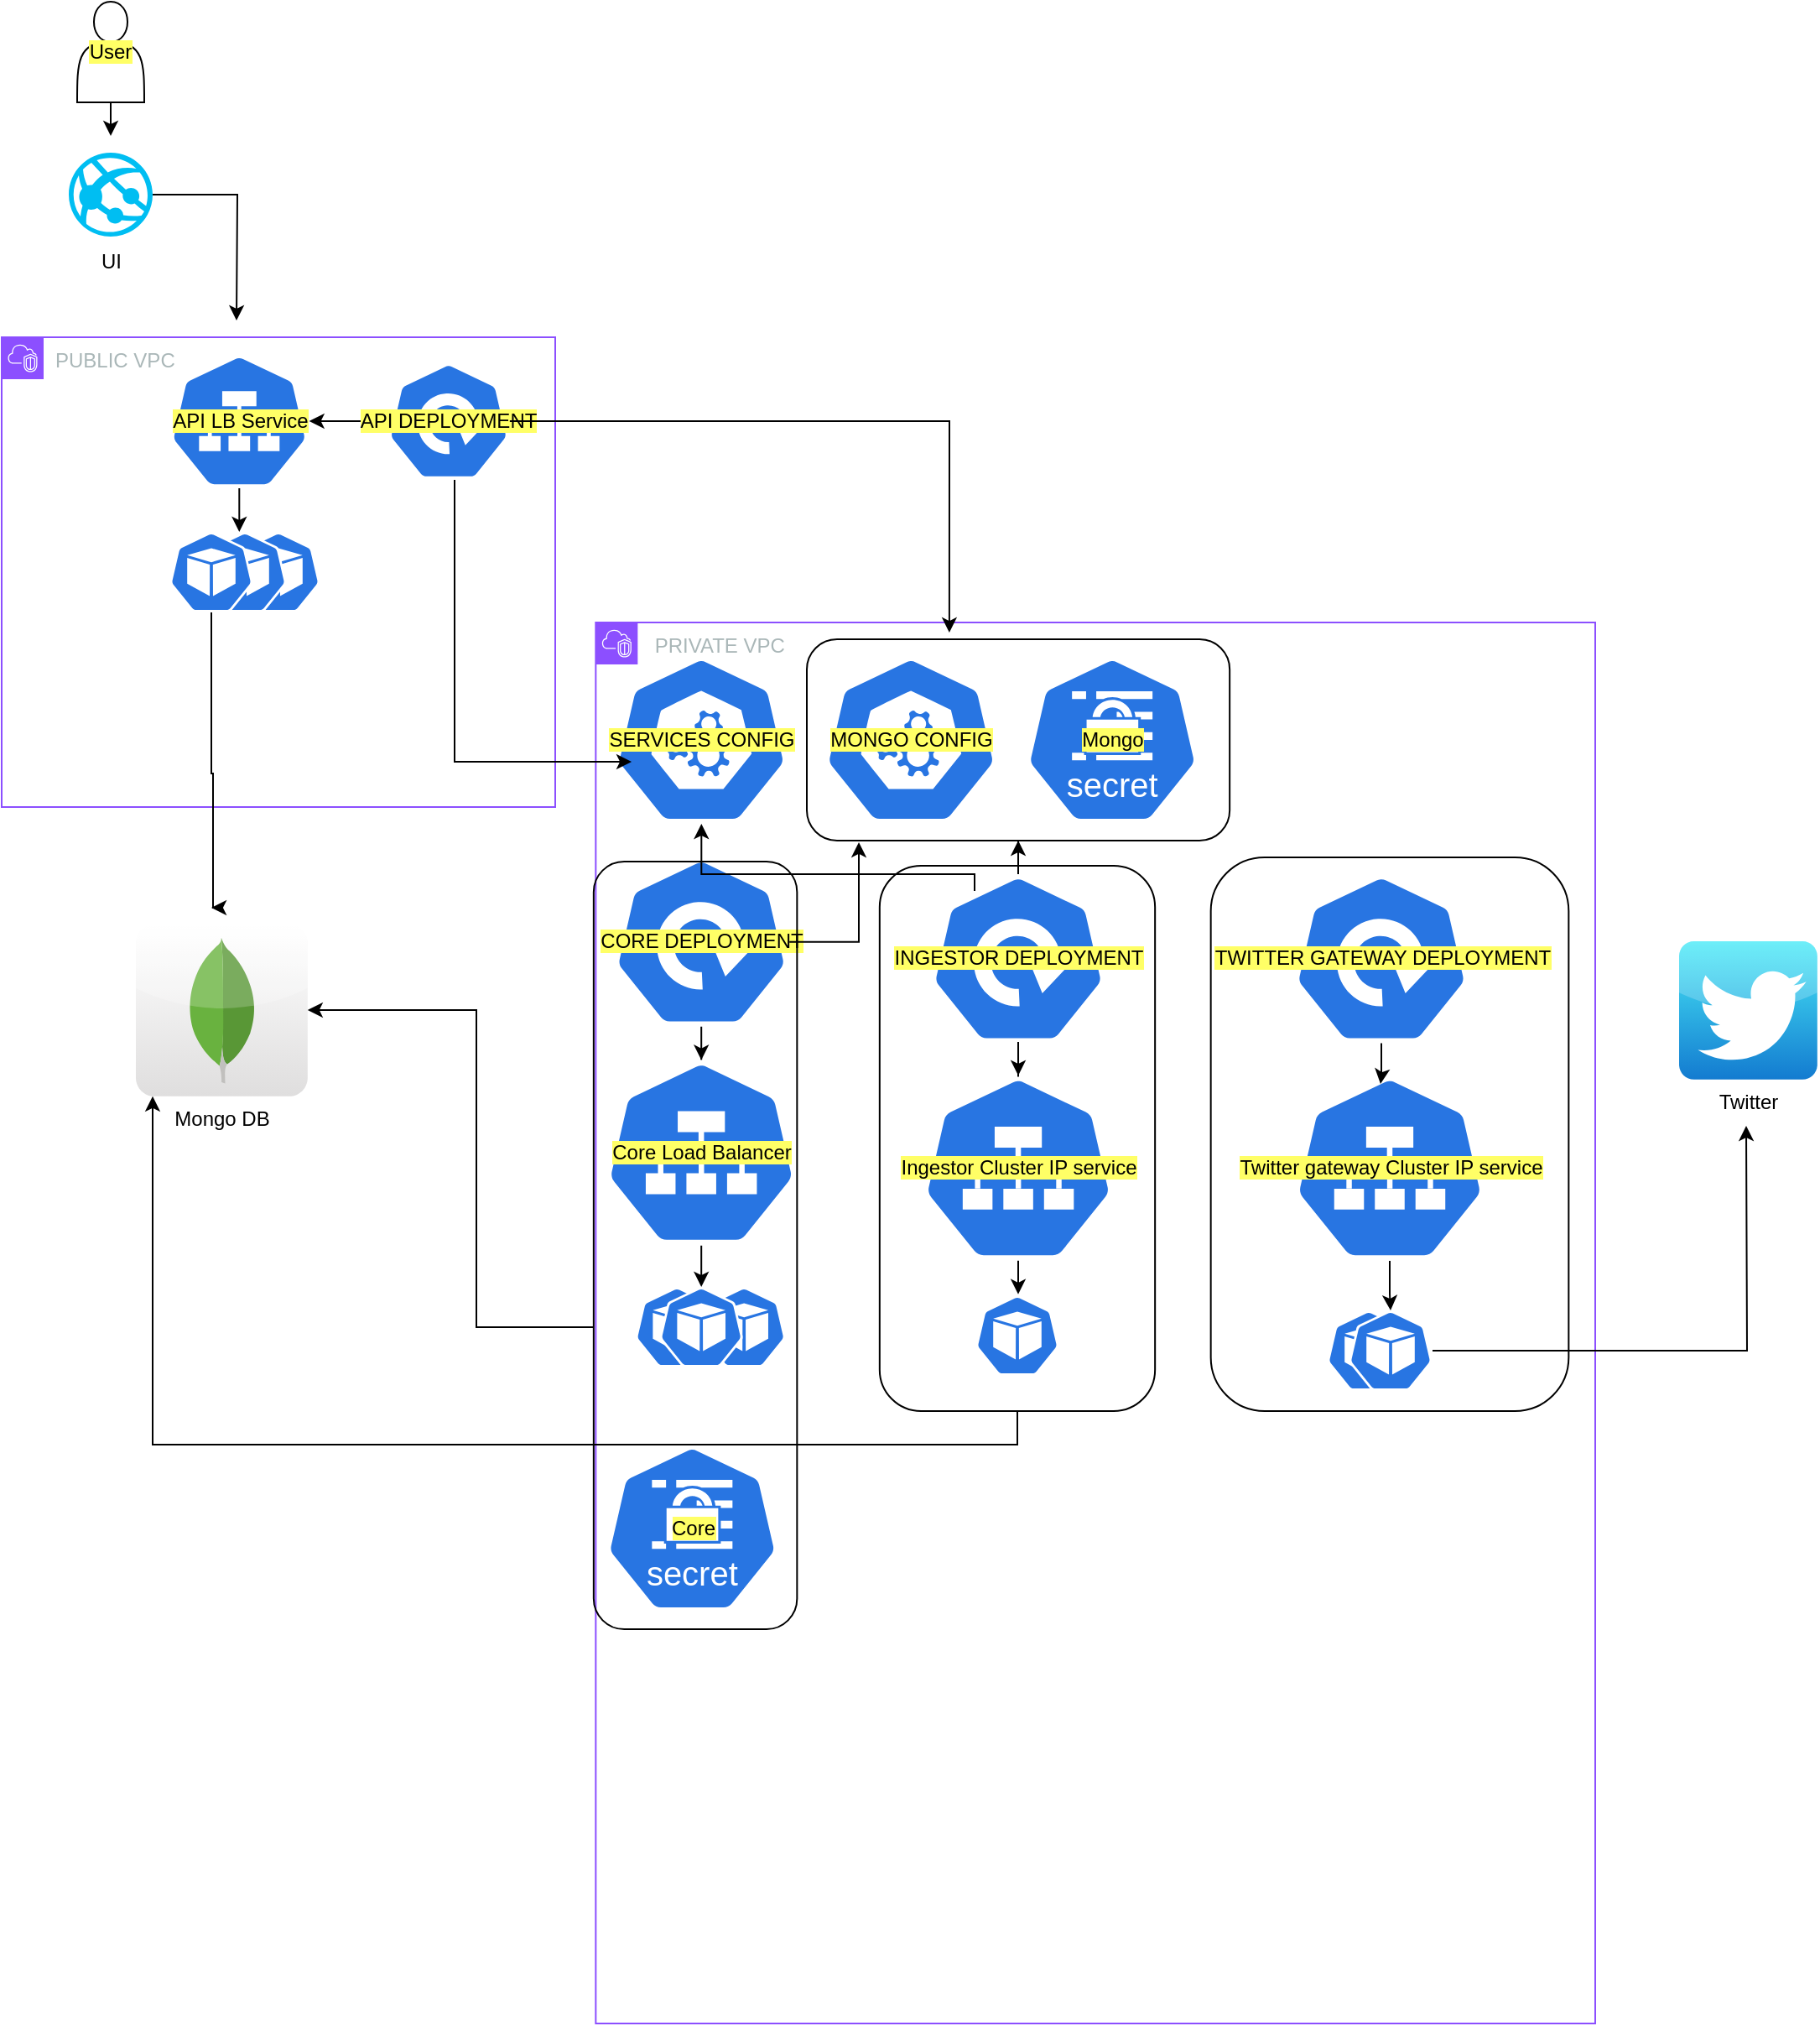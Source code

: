 <mxfile version="23.1.5" type="device">
  <diagram name="Page-1" id="wpjhp378p_wYqzwrvWmC">
    <mxGraphModel dx="1434" dy="2007" grid="1" gridSize="10" guides="1" tooltips="1" connect="1" arrows="1" fold="1" page="1" pageScale="1" pageWidth="850" pageHeight="1100" math="0" shadow="0">
      <root>
        <mxCell id="0" />
        <mxCell id="1" parent="0" />
        <mxCell id="jLbucT6svpMvIEo2dQPF-14" value="&amp;nbsp;PRIVATE VPC" style="points=[[0,0],[0.25,0],[0.5,0],[0.75,0],[1,0],[1,0.25],[1,0.5],[1,0.75],[1,1],[0.75,1],[0.5,1],[0.25,1],[0,1],[0,0.75],[0,0.5],[0,0.25]];outlineConnect=0;gradientColor=none;html=1;whiteSpace=wrap;fontSize=12;fontStyle=0;container=1;pointerEvents=0;collapsible=0;recursiveResize=0;shape=mxgraph.aws4.group;grIcon=mxgraph.aws4.group_vpc2;strokeColor=#8C4FFF;fillColor=none;verticalAlign=top;align=left;spacingLeft=30;fontColor=#AAB7B8;dashed=0;" vertex="1" parent="1">
          <mxGeometry x="374.17" y="190" width="595.83" height="835" as="geometry" />
        </mxCell>
        <mxCell id="jLbucT6svpMvIEo2dQPF-23" value="&lt;span style=&quot;background-color: rgb(255, 255, 102);&quot;&gt;SERVICES CONFIG&lt;/span&gt;" style="aspect=fixed;sketch=0;html=1;dashed=0;whitespace=wrap;fillColor=#2875E2;strokeColor=#ffffff;points=[[0.005,0.63,0],[0.1,0.2,0],[0.9,0.2,0],[0.5,0,0],[0.995,0.63,0],[0.72,0.99,0],[0.5,1,0],[0.28,0.99,0]];shape=mxgraph.kubernetes.icon2;prIcon=c_m" vertex="1" parent="jLbucT6svpMvIEo2dQPF-14">
          <mxGeometry x="10.83" y="20" width="104.17" height="100" as="geometry" />
        </mxCell>
        <mxCell id="jLbucT6svpMvIEo2dQPF-22" value="&lt;span style=&quot;background-color: rgb(255, 255, 102);&quot;&gt;MONGO CONFIG&lt;/span&gt;" style="aspect=fixed;sketch=0;html=1;dashed=0;whitespace=wrap;fillColor=#2875E2;strokeColor=#ffffff;points=[[0.005,0.63,0],[0.1,0.2,0],[0.9,0.2,0],[0.5,0,0],[0.995,0.63,0],[0.72,0.99,0],[0.5,1,0],[0.28,0.99,0]];shape=mxgraph.kubernetes.icon2;prIcon=c_m" vertex="1" parent="jLbucT6svpMvIEo2dQPF-14">
          <mxGeometry x="135.83" y="20" width="104.17" height="100" as="geometry" />
        </mxCell>
        <mxCell id="jLbucT6svpMvIEo2dQPF-2" value="&lt;span style=&quot;background-color: rgb(255, 255, 102);&quot;&gt;Mongo&lt;/span&gt;" style="aspect=fixed;sketch=0;html=1;dashed=0;whitespace=wrap;fillColor=#2875E2;strokeColor=#ffffff;points=[[0.005,0.63,0],[0.1,0.2,0],[0.9,0.2,0],[0.5,0,0],[0.995,0.63,0],[0.72,0.99,0],[0.5,1,0],[0.28,0.99,0]];shape=mxgraph.kubernetes.icon2;kubernetesLabel=1;prIcon=secret" vertex="1" parent="jLbucT6svpMvIEo2dQPF-14">
          <mxGeometry x="255.83" y="20" width="104.17" height="100" as="geometry" />
        </mxCell>
        <mxCell id="jLbucT6svpMvIEo2dQPF-40" value="" style="edgeStyle=orthogonalEdgeStyle;rounded=0;orthogonalLoop=1;jettySize=auto;html=1;" edge="1" parent="jLbucT6svpMvIEo2dQPF-14" source="jLbucT6svpMvIEo2dQPF-7" target="jLbucT6svpMvIEo2dQPF-13">
          <mxGeometry relative="1" as="geometry" />
        </mxCell>
        <mxCell id="jLbucT6svpMvIEo2dQPF-7" value="&lt;span style=&quot;background-color: rgb(255, 255, 102);&quot;&gt;CORE DEPLOYMENT&lt;/span&gt;" style="aspect=fixed;sketch=0;html=1;dashed=0;whitespace=wrap;fillColor=#2875E2;strokeColor=#ffffff;points=[[0.005,0.63,0],[0.1,0.2,0],[0.9,0.2,0],[0.5,0,0],[0.995,0.63,0],[0.72,0.99,0],[0.5,1,0],[0.28,0.99,0]];shape=mxgraph.kubernetes.icon2;prIcon=deploy" vertex="1" parent="jLbucT6svpMvIEo2dQPF-14">
          <mxGeometry x="10.42" y="140" width="105" height="100.8" as="geometry" />
        </mxCell>
        <mxCell id="jLbucT6svpMvIEo2dQPF-11" value="&lt;span style=&quot;background-color: rgb(255, 255, 102);&quot;&gt;TWITTER GATEWAY DEPLOYMENT&lt;/span&gt;" style="aspect=fixed;sketch=0;html=1;dashed=0;whitespace=wrap;fillColor=#2875E2;strokeColor=#ffffff;points=[[0.005,0.63,0],[0.1,0.2,0],[0.9,0.2,0],[0.5,0,0],[0.995,0.63,0],[0.72,0.99,0],[0.5,1,0],[0.28,0.99,0]];shape=mxgraph.kubernetes.icon2;prIcon=deploy" vertex="1" parent="jLbucT6svpMvIEo2dQPF-14">
          <mxGeometry x="415.83" y="150" width="105" height="100.8" as="geometry" />
        </mxCell>
        <mxCell id="jLbucT6svpMvIEo2dQPF-42" value="" style="edgeStyle=orthogonalEdgeStyle;rounded=0;orthogonalLoop=1;jettySize=auto;html=1;" edge="1" parent="jLbucT6svpMvIEo2dQPF-14" source="jLbucT6svpMvIEo2dQPF-13" target="jLbucT6svpMvIEo2dQPF-37">
          <mxGeometry relative="1" as="geometry" />
        </mxCell>
        <mxCell id="jLbucT6svpMvIEo2dQPF-13" value="&lt;span style=&quot;background-color: rgb(255, 255, 102);&quot;&gt;Core Load Balancer&lt;/span&gt;" style="aspect=fixed;sketch=0;html=1;dashed=0;whitespace=wrap;fillColor=#2875E2;strokeColor=#ffffff;points=[[0.005,0.63,0],[0.1,0.2,0],[0.9,0.2,0],[0.5,0,0],[0.995,0.63,0],[0.72,0.99,0],[0.5,1,0],[0.28,0.99,0]];shape=mxgraph.kubernetes.icon2;prIcon=svc" vertex="1" parent="jLbucT6svpMvIEo2dQPF-14">
          <mxGeometry x="5.42" y="260.8" width="115" height="110.4" as="geometry" />
        </mxCell>
        <mxCell id="jLbucT6svpMvIEo2dQPF-35" value="" style="aspect=fixed;sketch=0;html=1;dashed=0;whitespace=wrap;fillColor=#2875E2;strokeColor=#ffffff;points=[[0.005,0.63,0],[0.1,0.2,0],[0.9,0.2,0],[0.5,0,0],[0.995,0.63,0],[0.72,0.99,0],[0.5,1,0],[0.28,0.99,0]];shape=mxgraph.kubernetes.icon2;prIcon=pod" vertex="1" parent="jLbucT6svpMvIEo2dQPF-14">
          <mxGeometry x="63.42" y="396" width="50" height="48" as="geometry" />
        </mxCell>
        <mxCell id="jLbucT6svpMvIEo2dQPF-36" value="" style="aspect=fixed;sketch=0;html=1;dashed=0;whitespace=wrap;fillColor=#2875E2;strokeColor=#ffffff;points=[[0.005,0.63,0],[0.1,0.2,0],[0.9,0.2,0],[0.5,0,0],[0.995,0.63,0],[0.72,0.99,0],[0.5,1,0],[0.28,0.99,0]];shape=mxgraph.kubernetes.icon2;prIcon=pod" vertex="1" parent="jLbucT6svpMvIEo2dQPF-14">
          <mxGeometry x="23.42" y="396" width="50" height="48" as="geometry" />
        </mxCell>
        <mxCell id="jLbucT6svpMvIEo2dQPF-37" value="" style="aspect=fixed;sketch=0;html=1;dashed=0;whitespace=wrap;fillColor=#2875E2;strokeColor=#ffffff;points=[[0.005,0.63,0],[0.1,0.2,0],[0.9,0.2,0],[0.5,0,0],[0.995,0.63,0],[0.72,0.99,0],[0.5,1,0],[0.28,0.99,0]];shape=mxgraph.kubernetes.icon2;prIcon=pod" vertex="1" parent="jLbucT6svpMvIEo2dQPF-14">
          <mxGeometry x="37.92" y="396" width="50" height="48" as="geometry" />
        </mxCell>
        <mxCell id="jLbucT6svpMvIEo2dQPF-59" value="" style="rounded=1;whiteSpace=wrap;html=1;fillColor=none;" vertex="1" parent="jLbucT6svpMvIEo2dQPF-14">
          <mxGeometry x="125.83" y="10" width="252.08" height="120" as="geometry" />
        </mxCell>
        <mxCell id="jLbucT6svpMvIEo2dQPF-95" style="edgeStyle=orthogonalEdgeStyle;rounded=0;orthogonalLoop=1;jettySize=auto;html=1;exitX=0.252;exitY=0.099;exitDx=0;exitDy=0;exitPerimeter=0;" edge="1" parent="jLbucT6svpMvIEo2dQPF-14" source="jLbucT6svpMvIEo2dQPF-12" target="jLbucT6svpMvIEo2dQPF-23">
          <mxGeometry relative="1" as="geometry">
            <Array as="points">
              <mxPoint x="226" y="150" />
              <mxPoint x="63" y="150" />
            </Array>
          </mxGeometry>
        </mxCell>
        <mxCell id="jLbucT6svpMvIEo2dQPF-96" style="edgeStyle=orthogonalEdgeStyle;rounded=0;orthogonalLoop=1;jettySize=auto;html=1;entryX=0.5;entryY=1;entryDx=0;entryDy=0;" edge="1" parent="jLbucT6svpMvIEo2dQPF-14" source="jLbucT6svpMvIEo2dQPF-12" target="jLbucT6svpMvIEo2dQPF-59">
          <mxGeometry relative="1" as="geometry" />
        </mxCell>
        <mxCell id="jLbucT6svpMvIEo2dQPF-12" value="&lt;span style=&quot;background-color: rgb(255, 255, 102);&quot;&gt;INGESTOR DEPLOYMENT&lt;/span&gt;" style="aspect=fixed;sketch=0;html=1;dashed=0;whitespace=wrap;fillColor=#2875E2;strokeColor=#ffffff;points=[[0.005,0.63,0],[0.1,0.2,0],[0.9,0.2,0],[0.5,0,0],[0.995,0.63,0],[0.72,0.99,0],[0.5,1,0],[0.28,0.99,0]];shape=mxgraph.kubernetes.icon2;prIcon=deploy" vertex="1" parent="jLbucT6svpMvIEo2dQPF-14">
          <mxGeometry x="199.37" y="150" width="105" height="100.8" as="geometry" />
        </mxCell>
        <mxCell id="jLbucT6svpMvIEo2dQPF-18" value="&lt;span style=&quot;background-color: rgb(255, 255, 102);&quot;&gt;Ingestor Cluster IP service&lt;/span&gt;" style="aspect=fixed;sketch=0;html=1;dashed=0;whitespace=wrap;fillColor=#2875E2;strokeColor=#ffffff;points=[[0.005,0.63,0],[0.1,0.2,0],[0.9,0.2,0],[0.5,0,0],[0.995,0.63,0],[0.72,0.99,0],[0.5,1,0],[0.28,0.99,0]];shape=mxgraph.kubernetes.icon2;prIcon=svc" vertex="1" parent="jLbucT6svpMvIEo2dQPF-14">
          <mxGeometry x="194.37" y="270.0" width="115" height="110.4" as="geometry" />
        </mxCell>
        <mxCell id="jLbucT6svpMvIEo2dQPF-63" style="edgeStyle=orthogonalEdgeStyle;rounded=0;orthogonalLoop=1;jettySize=auto;html=1;entryX=0.5;entryY=0;entryDx=0;entryDy=0;entryPerimeter=0;" edge="1" parent="jLbucT6svpMvIEo2dQPF-14" source="jLbucT6svpMvIEo2dQPF-12" target="jLbucT6svpMvIEo2dQPF-18">
          <mxGeometry relative="1" as="geometry" />
        </mxCell>
        <mxCell id="jLbucT6svpMvIEo2dQPF-64" value="" style="aspect=fixed;sketch=0;html=1;dashed=0;whitespace=wrap;fillColor=#2875E2;strokeColor=#ffffff;points=[[0.005,0.63,0],[0.1,0.2,0],[0.9,0.2,0],[0.5,0,0],[0.995,0.63,0],[0.72,0.99,0],[0.5,1,0],[0.28,0.99,0]];shape=mxgraph.kubernetes.icon2;prIcon=pod" vertex="1" parent="jLbucT6svpMvIEo2dQPF-14">
          <mxGeometry x="226.33" y="401" width="50" height="48" as="geometry" />
        </mxCell>
        <mxCell id="jLbucT6svpMvIEo2dQPF-67" value="" style="rounded=1;whiteSpace=wrap;html=1;fillColor=none;" vertex="1" parent="jLbucT6svpMvIEo2dQPF-14">
          <mxGeometry x="-1.25" y="142.5" width="121.25" height="457.5" as="geometry" />
        </mxCell>
        <mxCell id="jLbucT6svpMvIEo2dQPF-68" value="" style="rounded=1;whiteSpace=wrap;html=1;fillColor=none;" vertex="1" parent="jLbucT6svpMvIEo2dQPF-14">
          <mxGeometry x="169.24" y="145" width="164.17" height="325" as="geometry" />
        </mxCell>
        <mxCell id="jLbucT6svpMvIEo2dQPF-66" style="edgeStyle=orthogonalEdgeStyle;rounded=0;orthogonalLoop=1;jettySize=auto;html=1;entryX=0.5;entryY=0;entryDx=0;entryDy=0;entryPerimeter=0;" edge="1" parent="jLbucT6svpMvIEo2dQPF-14" source="jLbucT6svpMvIEo2dQPF-18" target="jLbucT6svpMvIEo2dQPF-64">
          <mxGeometry relative="1" as="geometry" />
        </mxCell>
        <mxCell id="jLbucT6svpMvIEo2dQPF-125" value="" style="edgeStyle=orthogonalEdgeStyle;rounded=0;orthogonalLoop=1;jettySize=auto;html=1;" edge="1" parent="jLbucT6svpMvIEo2dQPF-14" source="jLbucT6svpMvIEo2dQPF-21" target="jLbucT6svpMvIEo2dQPF-124">
          <mxGeometry relative="1" as="geometry" />
        </mxCell>
        <mxCell id="jLbucT6svpMvIEo2dQPF-21" value="&lt;span style=&quot;background-color: rgb(255, 255, 102);&quot;&gt;Twitter gateway Cluster IP service&lt;/span&gt;" style="aspect=fixed;sketch=0;html=1;dashed=0;whitespace=wrap;fillColor=#2875E2;strokeColor=#ffffff;points=[[0.005,0.63,0],[0.1,0.2,0],[0.9,0.2,0],[0.5,0,0],[0.995,0.63,0],[0.72,0.99,0],[0.5,1,0],[0.28,0.99,0]];shape=mxgraph.kubernetes.icon2;prIcon=svc" vertex="1" parent="jLbucT6svpMvIEo2dQPF-14">
          <mxGeometry x="415.83" y="270.0" width="115" height="110.4" as="geometry" />
        </mxCell>
        <mxCell id="jLbucT6svpMvIEo2dQPF-97" style="edgeStyle=orthogonalEdgeStyle;rounded=0;orthogonalLoop=1;jettySize=auto;html=1;entryX=0.452;entryY=0.045;entryDx=0;entryDy=0;entryPerimeter=0;" edge="1" parent="jLbucT6svpMvIEo2dQPF-14" source="jLbucT6svpMvIEo2dQPF-11" target="jLbucT6svpMvIEo2dQPF-21">
          <mxGeometry relative="1" as="geometry" />
        </mxCell>
        <mxCell id="jLbucT6svpMvIEo2dQPF-98" value="" style="aspect=fixed;sketch=0;html=1;dashed=0;whitespace=wrap;fillColor=#2875E2;strokeColor=#ffffff;points=[[0.005,0.63,0],[0.1,0.2,0],[0.9,0.2,0],[0.5,0,0],[0.995,0.63,0],[0.72,0.99,0],[0.5,1,0],[0.28,0.99,0]];shape=mxgraph.kubernetes.icon2;prIcon=pod" vertex="1" parent="jLbucT6svpMvIEo2dQPF-14">
          <mxGeometry x="435.83" y="410" width="50" height="48" as="geometry" />
        </mxCell>
        <mxCell id="jLbucT6svpMvIEo2dQPF-127" style="edgeStyle=orthogonalEdgeStyle;rounded=0;orthogonalLoop=1;jettySize=auto;html=1;" edge="1" parent="jLbucT6svpMvIEo2dQPF-14" source="jLbucT6svpMvIEo2dQPF-124">
          <mxGeometry relative="1" as="geometry">
            <mxPoint x="685.83" y="300" as="targetPoint" />
          </mxGeometry>
        </mxCell>
        <mxCell id="jLbucT6svpMvIEo2dQPF-124" value="" style="aspect=fixed;sketch=0;html=1;dashed=0;whitespace=wrap;fillColor=#2875E2;strokeColor=#ffffff;points=[[0.005,0.63,0],[0.1,0.2,0],[0.9,0.2,0],[0.5,0,0],[0.995,0.63,0],[0.72,0.99,0],[0.5,1,0],[0.28,0.99,0]];shape=mxgraph.kubernetes.icon2;prIcon=pod" vertex="1" parent="jLbucT6svpMvIEo2dQPF-14">
          <mxGeometry x="448.83" y="410" width="50" height="48" as="geometry" />
        </mxCell>
        <mxCell id="jLbucT6svpMvIEo2dQPF-126" value="" style="rounded=1;whiteSpace=wrap;html=1;fillColor=none;" vertex="1" parent="jLbucT6svpMvIEo2dQPF-14">
          <mxGeometry x="366.66" y="140" width="213.34" height="330" as="geometry" />
        </mxCell>
        <mxCell id="jLbucT6svpMvIEo2dQPF-128" style="edgeStyle=orthogonalEdgeStyle;rounded=0;orthogonalLoop=1;jettySize=auto;html=1;entryX=0.123;entryY=1.008;entryDx=0;entryDy=0;entryPerimeter=0;" edge="1" parent="jLbucT6svpMvIEo2dQPF-14" source="jLbucT6svpMvIEo2dQPF-7" target="jLbucT6svpMvIEo2dQPF-59">
          <mxGeometry relative="1" as="geometry" />
        </mxCell>
        <mxCell id="jLbucT6svpMvIEo2dQPF-5" value="&lt;span style=&quot;background-color: rgb(255, 255, 102);&quot;&gt;Core&lt;/span&gt;" style="aspect=fixed;sketch=0;html=1;dashed=0;whitespace=wrap;fillColor=#2875E2;strokeColor=#ffffff;points=[[0.005,0.63,0],[0.1,0.2,0],[0.9,0.2,0],[0.5,0,0],[0.995,0.63,0],[0.72,0.99,0],[0.5,1,0],[0.28,0.99,0]];shape=mxgraph.kubernetes.icon2;kubernetesLabel=1;prIcon=secret" vertex="1" parent="jLbucT6svpMvIEo2dQPF-14">
          <mxGeometry x="5.42" y="490" width="104.17" height="100" as="geometry" />
        </mxCell>
        <mxCell id="jLbucT6svpMvIEo2dQPF-24" value="PUBLIC VPC" style="points=[[0,0],[0.25,0],[0.5,0],[0.75,0],[1,0],[1,0.25],[1,0.5],[1,0.75],[1,1],[0.75,1],[0.5,1],[0.25,1],[0,1],[0,0.75],[0,0.5],[0,0.25]];outlineConnect=0;gradientColor=none;html=1;whiteSpace=wrap;fontSize=12;fontStyle=0;container=1;pointerEvents=0;collapsible=0;recursiveResize=0;shape=mxgraph.aws4.group;grIcon=mxgraph.aws4.group_vpc2;strokeColor=#8C4FFF;fillColor=none;verticalAlign=top;align=left;spacingLeft=30;fontColor=#AAB7B8;dashed=0;" vertex="1" parent="1">
          <mxGeometry x="20" y="20" width="330" height="280" as="geometry" />
        </mxCell>
        <mxCell id="jLbucT6svpMvIEo2dQPF-31" value="" style="edgeStyle=orthogonalEdgeStyle;rounded=0;orthogonalLoop=1;jettySize=auto;html=1;" edge="1" parent="jLbucT6svpMvIEo2dQPF-24" source="jLbucT6svpMvIEo2dQPF-15" target="jLbucT6svpMvIEo2dQPF-27">
          <mxGeometry relative="1" as="geometry">
            <Array as="points">
              <mxPoint x="142" y="110" />
              <mxPoint x="142" y="110" />
            </Array>
          </mxGeometry>
        </mxCell>
        <mxCell id="jLbucT6svpMvIEo2dQPF-15" value="&lt;span style=&quot;background-color: rgb(255, 255, 102);&quot;&gt;API LB Service&lt;/span&gt;" style="aspect=fixed;sketch=0;html=1;dashed=0;whitespace=wrap;fillColor=#2875E2;strokeColor=#ffffff;points=[[0.005,0.63,0],[0.1,0.2,0],[0.9,0.2,0],[0.5,0,0],[0.995,0.63,0],[0.72,0.99,0],[0.5,1,0],[0.28,0.99,0]];shape=mxgraph.kubernetes.icon2;prIcon=svc" vertex="1" parent="jLbucT6svpMvIEo2dQPF-24">
          <mxGeometry x="100" y="10" width="83.33" height="80" as="geometry" />
        </mxCell>
        <mxCell id="jLbucT6svpMvIEo2dQPF-29" value="" style="edgeStyle=orthogonalEdgeStyle;rounded=0;orthogonalLoop=1;jettySize=auto;html=1;" edge="1" parent="jLbucT6svpMvIEo2dQPF-24" source="jLbucT6svpMvIEo2dQPF-9" target="jLbucT6svpMvIEo2dQPF-15">
          <mxGeometry relative="1" as="geometry" />
        </mxCell>
        <mxCell id="jLbucT6svpMvIEo2dQPF-9" value="&lt;span style=&quot;background-color: rgb(255, 255, 102);&quot;&gt;API DEPLOYMENT&lt;/span&gt;" style="aspect=fixed;sketch=0;html=1;dashed=0;whitespace=wrap;fillColor=#2875E2;strokeColor=#ffffff;points=[[0.005,0.63,0],[0.1,0.2,0],[0.9,0.2,0],[0.5,0,0],[0.995,0.63,0],[0.72,0.99,0],[0.5,1,0],[0.28,0.99,0]];shape=mxgraph.kubernetes.icon2;prIcon=deploy" vertex="1" parent="jLbucT6svpMvIEo2dQPF-24">
          <mxGeometry x="230" y="15" width="72.92" height="70" as="geometry" />
        </mxCell>
        <mxCell id="jLbucT6svpMvIEo2dQPF-28" value="" style="aspect=fixed;sketch=0;html=1;dashed=0;whitespace=wrap;fillColor=#2875E2;strokeColor=#ffffff;points=[[0.005,0.63,0],[0.1,0.2,0],[0.9,0.2,0],[0.5,0,0],[0.995,0.63,0],[0.72,0.99,0],[0.5,1,0],[0.28,0.99,0]];shape=mxgraph.kubernetes.icon2;prIcon=pod" vertex="1" parent="jLbucT6svpMvIEo2dQPF-24">
          <mxGeometry x="140" y="116" width="50" height="48" as="geometry" />
        </mxCell>
        <mxCell id="jLbucT6svpMvIEo2dQPF-26" value="" style="aspect=fixed;sketch=0;html=1;dashed=0;whitespace=wrap;fillColor=#2875E2;strokeColor=#ffffff;points=[[0.005,0.63,0],[0.1,0.2,0],[0.9,0.2,0],[0.5,0,0],[0.995,0.63,0],[0.72,0.99,0],[0.5,1,0],[0.28,0.99,0]];shape=mxgraph.kubernetes.icon2;prIcon=pod" vertex="1" parent="jLbucT6svpMvIEo2dQPF-24">
          <mxGeometry x="120" y="116" width="50" height="48" as="geometry" />
        </mxCell>
        <mxCell id="jLbucT6svpMvIEo2dQPF-131" style="edgeStyle=orthogonalEdgeStyle;rounded=0;orthogonalLoop=1;jettySize=auto;html=1;" edge="1" parent="jLbucT6svpMvIEo2dQPF-24" source="jLbucT6svpMvIEo2dQPF-27">
          <mxGeometry relative="1" as="geometry">
            <mxPoint x="125" y="340" as="targetPoint" />
            <Array as="points">
              <mxPoint x="125" y="260" />
              <mxPoint x="126" y="260" />
            </Array>
          </mxGeometry>
        </mxCell>
        <mxCell id="jLbucT6svpMvIEo2dQPF-27" value="" style="aspect=fixed;sketch=0;html=1;dashed=0;whitespace=wrap;fillColor=#2875E2;strokeColor=#ffffff;points=[[0.005,0.63,0],[0.1,0.2,0],[0.9,0.2,0],[0.5,0,0],[0.995,0.63,0],[0.72,0.99,0],[0.5,1,0],[0.28,0.99,0]];shape=mxgraph.kubernetes.icon2;prIcon=pod" vertex="1" parent="jLbucT6svpMvIEo2dQPF-24">
          <mxGeometry x="100" y="116" width="50" height="48" as="geometry" />
        </mxCell>
        <mxCell id="jLbucT6svpMvIEo2dQPF-38" style="edgeStyle=orthogonalEdgeStyle;rounded=0;orthogonalLoop=1;jettySize=auto;html=1;entryX=0.005;entryY=0.63;entryDx=0;entryDy=0;entryPerimeter=0;" edge="1" parent="jLbucT6svpMvIEo2dQPF-24">
          <mxGeometry relative="1" as="geometry">
            <mxPoint x="270" y="85" as="sourcePoint" />
            <mxPoint x="375.521" y="253" as="targetPoint" />
            <Array as="points">
              <mxPoint x="270" y="253" />
            </Array>
          </mxGeometry>
        </mxCell>
        <mxCell id="jLbucT6svpMvIEo2dQPF-33" value="Mongo DB" style="dashed=0;outlineConnect=0;html=1;align=center;labelPosition=center;verticalLabelPosition=bottom;verticalAlign=top;shape=mxgraph.webicons.mongodb;gradientColor=#DFDEDE" vertex="1" parent="1">
          <mxGeometry x="100.0" y="370" width="102.4" height="102.4" as="geometry" />
        </mxCell>
        <mxCell id="jLbucT6svpMvIEo2dQPF-34" value="Twitter" style="dashed=0;outlineConnect=0;html=1;align=center;labelPosition=center;verticalLabelPosition=bottom;verticalAlign=top;shape=mxgraph.webicons.twitter;fillColor=#49EAF7;gradientColor=#137BD0" vertex="1" parent="1">
          <mxGeometry x="1020" y="380" width="82.4" height="82.4" as="geometry" />
        </mxCell>
        <mxCell id="jLbucT6svpMvIEo2dQPF-58" style="edgeStyle=orthogonalEdgeStyle;rounded=0;orthogonalLoop=1;jettySize=auto;html=1;entryX=0.337;entryY=-0.033;entryDx=0;entryDy=0;entryPerimeter=0;" edge="1" parent="1" source="jLbucT6svpMvIEo2dQPF-9" target="jLbucT6svpMvIEo2dQPF-59">
          <mxGeometry relative="1" as="geometry">
            <mxPoint x="560" y="130" as="targetPoint" />
          </mxGeometry>
        </mxCell>
        <mxCell id="jLbucT6svpMvIEo2dQPF-129" style="edgeStyle=orthogonalEdgeStyle;rounded=0;orthogonalLoop=1;jettySize=auto;html=1;" edge="1" parent="1" source="jLbucT6svpMvIEo2dQPF-67" target="jLbucT6svpMvIEo2dQPF-33">
          <mxGeometry relative="1" as="geometry">
            <Array as="points">
              <mxPoint x="303" y="610" />
              <mxPoint x="303" y="421" />
            </Array>
          </mxGeometry>
        </mxCell>
        <mxCell id="jLbucT6svpMvIEo2dQPF-130" style="edgeStyle=orthogonalEdgeStyle;rounded=0;orthogonalLoop=1;jettySize=auto;html=1;" edge="1" parent="1" source="jLbucT6svpMvIEo2dQPF-68" target="jLbucT6svpMvIEo2dQPF-33">
          <mxGeometry relative="1" as="geometry">
            <Array as="points">
              <mxPoint x="626" y="680" />
              <mxPoint x="110" y="680" />
            </Array>
          </mxGeometry>
        </mxCell>
        <mxCell id="jLbucT6svpMvIEo2dQPF-140" style="edgeStyle=orthogonalEdgeStyle;rounded=0;orthogonalLoop=1;jettySize=auto;html=1;" edge="1" parent="1" source="jLbucT6svpMvIEo2dQPF-132">
          <mxGeometry relative="1" as="geometry">
            <mxPoint x="85" y="-100" as="targetPoint" />
          </mxGeometry>
        </mxCell>
        <mxCell id="jLbucT6svpMvIEo2dQPF-132" value="&lt;span style=&quot;background-color: rgb(255, 255, 102);&quot;&gt;User&lt;/span&gt;" style="shape=actor;whiteSpace=wrap;html=1;" vertex="1" parent="1">
          <mxGeometry x="65" y="-180" width="40" height="60" as="geometry" />
        </mxCell>
        <mxCell id="jLbucT6svpMvIEo2dQPF-138" style="edgeStyle=orthogonalEdgeStyle;rounded=0;orthogonalLoop=1;jettySize=auto;html=1;" edge="1" parent="1" source="jLbucT6svpMvIEo2dQPF-133">
          <mxGeometry relative="1" as="geometry">
            <mxPoint x="160" y="10" as="targetPoint" />
          </mxGeometry>
        </mxCell>
        <mxCell id="jLbucT6svpMvIEo2dQPF-133" value="" style="verticalLabelPosition=bottom;html=1;verticalAlign=top;align=center;strokeColor=none;fillColor=#00BEF2;shape=mxgraph.azure.azure_website;pointerEvents=1;" vertex="1" parent="1">
          <mxGeometry x="60" y="-90" width="50" height="50" as="geometry" />
        </mxCell>
        <mxCell id="jLbucT6svpMvIEo2dQPF-134" value="UI" style="text;html=1;align=center;verticalAlign=middle;resizable=0;points=[];autosize=1;strokeColor=none;fillColor=none;" vertex="1" parent="1">
          <mxGeometry x="65" y="-40" width="40" height="30" as="geometry" />
        </mxCell>
      </root>
    </mxGraphModel>
  </diagram>
</mxfile>
